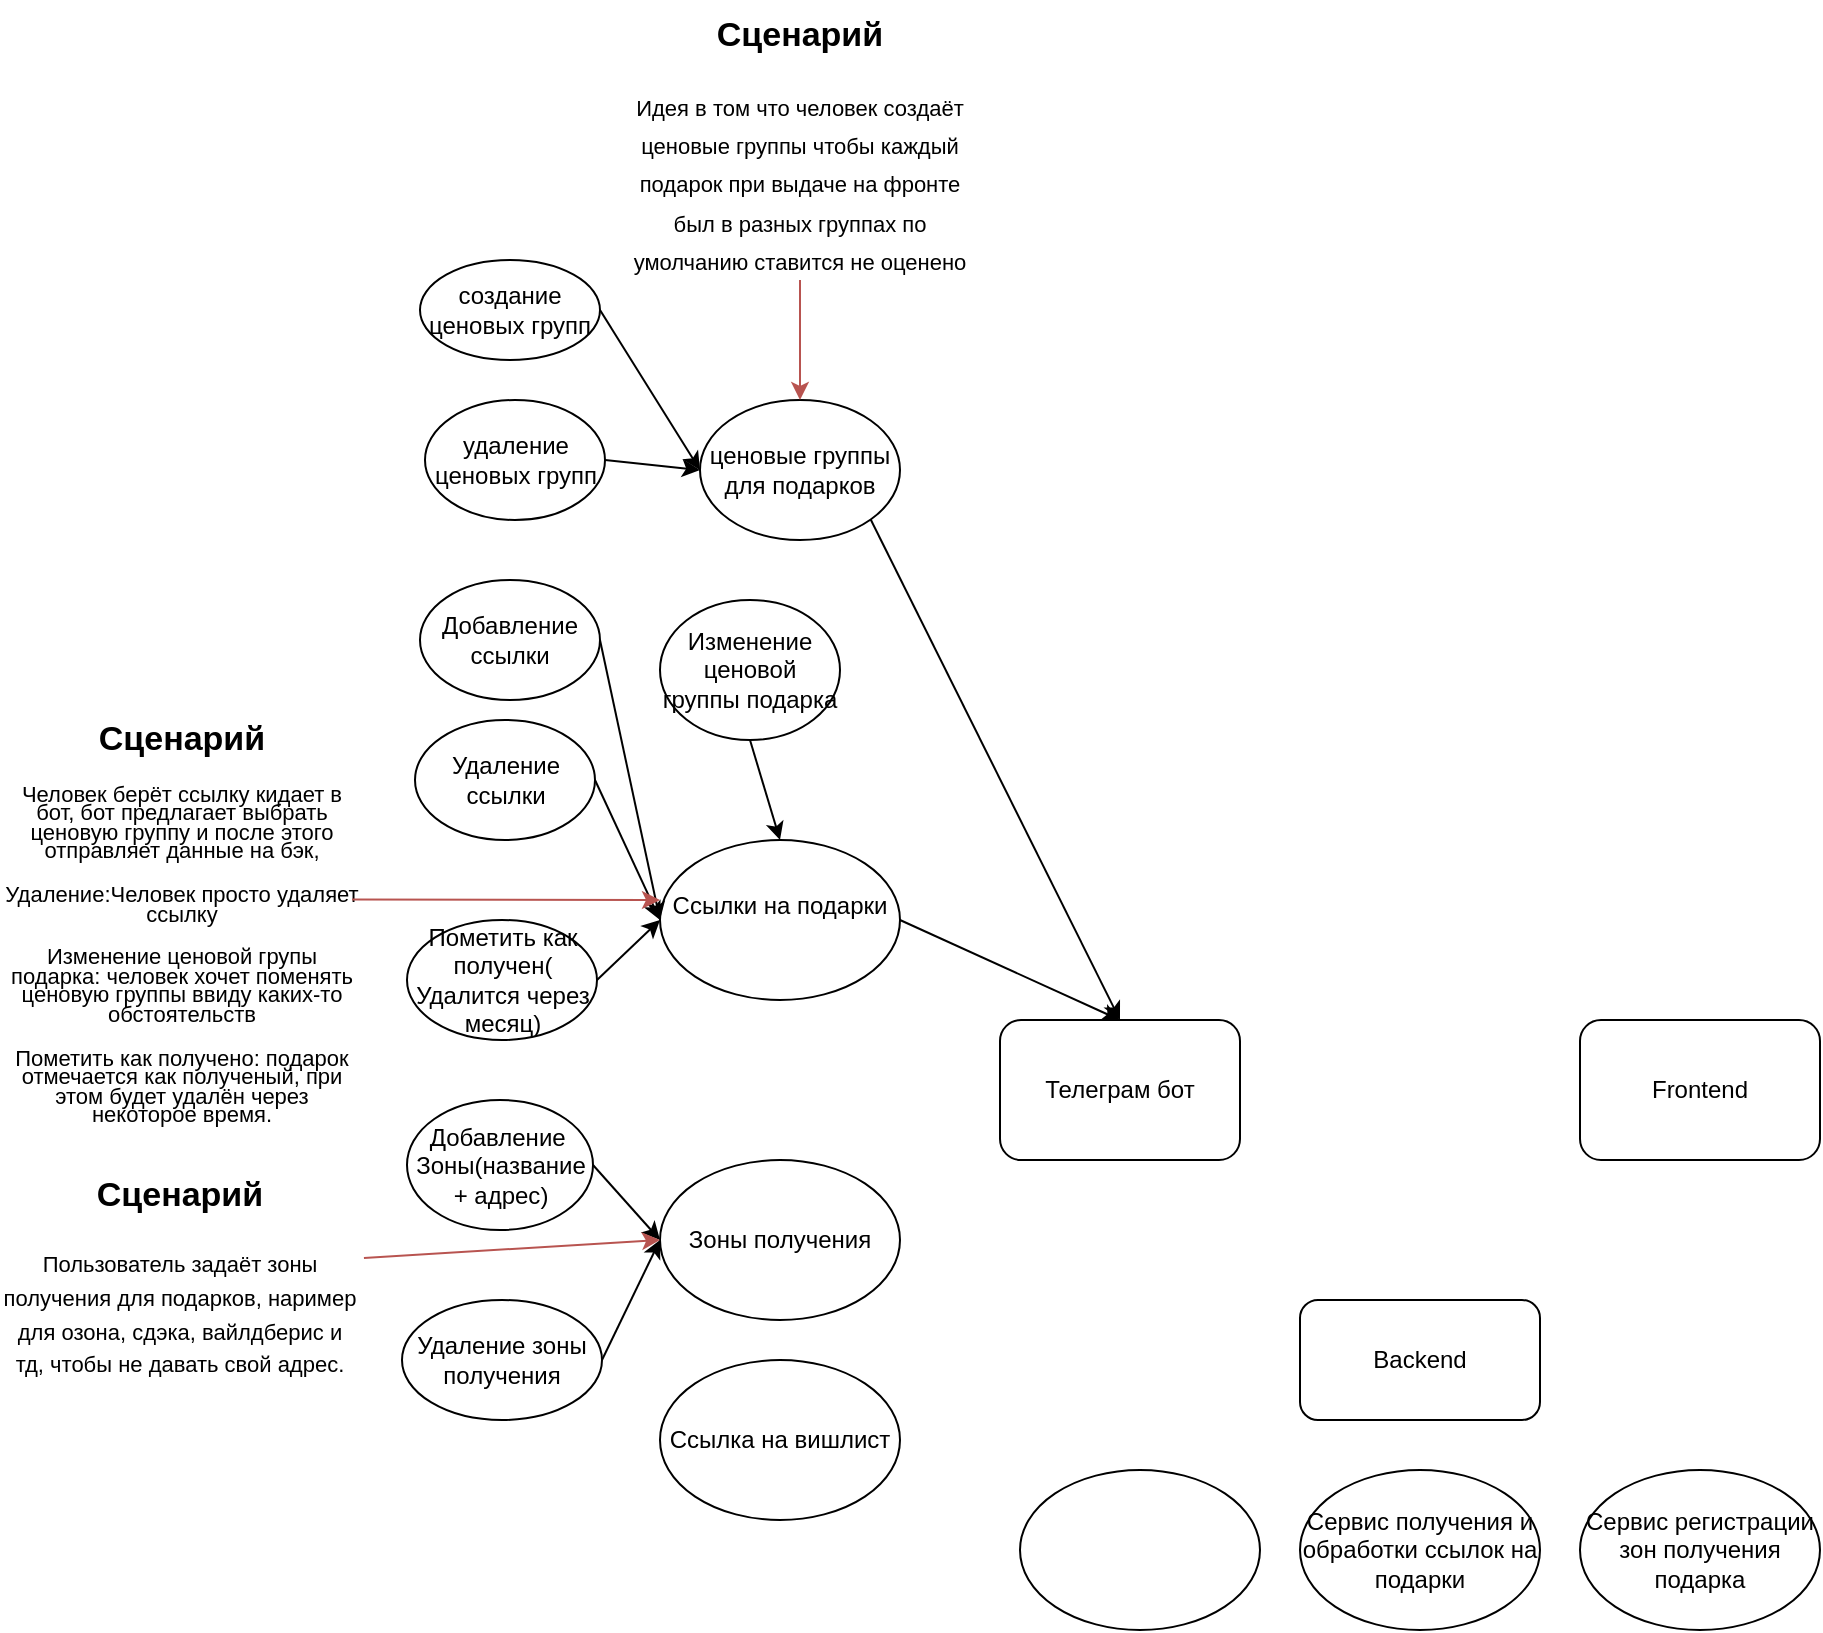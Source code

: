 <mxfile version="26.0.2">
  <diagram name="Страница — 1" id="mfvDr763qeioa90Kr1xu">
    <mxGraphModel dx="2261" dy="1915" grid="1" gridSize="10" guides="1" tooltips="1" connect="1" arrows="1" fold="1" page="1" pageScale="1" pageWidth="827" pageHeight="1169" math="0" shadow="0">
      <root>
        <mxCell id="0" />
        <mxCell id="1" parent="0" />
        <mxCell id="rx369w3odF3UMx7AQMP6-1" value="Телеграм бот" style="rounded=1;whiteSpace=wrap;html=1;" parent="1" vertex="1">
          <mxGeometry x="240" y="320" width="120" height="70" as="geometry" />
        </mxCell>
        <mxCell id="ZKF0X6sjYYtKGc7rI8EO-1" value="Frontend" style="rounded=1;whiteSpace=wrap;html=1;" vertex="1" parent="1">
          <mxGeometry x="530" y="320" width="120" height="70" as="geometry" />
        </mxCell>
        <mxCell id="ZKF0X6sjYYtKGc7rI8EO-2" value="Backend" style="rounded=1;whiteSpace=wrap;html=1;" vertex="1" parent="1">
          <mxGeometry x="390" y="460" width="120" height="60" as="geometry" />
        </mxCell>
        <mxCell id="ZKF0X6sjYYtKGc7rI8EO-4" value="Сервис получения и обработки ссылок на подарки" style="ellipse;whiteSpace=wrap;html=1;" vertex="1" parent="1">
          <mxGeometry x="390" y="545" width="120" height="80" as="geometry" />
        </mxCell>
        <mxCell id="ZKF0X6sjYYtKGc7rI8EO-5" value="Сервис регистрации зон получения подарка" style="ellipse;whiteSpace=wrap;html=1;" vertex="1" parent="1">
          <mxGeometry x="530" y="545" width="120" height="80" as="geometry" />
        </mxCell>
        <mxCell id="ZKF0X6sjYYtKGc7rI8EO-6" value="" style="ellipse;whiteSpace=wrap;html=1;" vertex="1" parent="1">
          <mxGeometry x="250" y="545" width="120" height="80" as="geometry" />
        </mxCell>
        <mxCell id="ZKF0X6sjYYtKGc7rI8EO-7" value="Ссылки на подарки&lt;div&gt;&lt;br&gt;&lt;/div&gt;" style="ellipse;whiteSpace=wrap;html=1;" vertex="1" parent="1">
          <mxGeometry x="70" y="230" width="120" height="80" as="geometry" />
        </mxCell>
        <mxCell id="ZKF0X6sjYYtKGc7rI8EO-8" value="Зоны получения" style="ellipse;whiteSpace=wrap;html=1;" vertex="1" parent="1">
          <mxGeometry x="70" y="390" width="120" height="80" as="geometry" />
        </mxCell>
        <mxCell id="ZKF0X6sjYYtKGc7rI8EO-9" value="Ссылка на вишлист" style="ellipse;whiteSpace=wrap;html=1;" vertex="1" parent="1">
          <mxGeometry x="70" y="490" width="120" height="80" as="geometry" />
        </mxCell>
        <mxCell id="ZKF0X6sjYYtKGc7rI8EO-10" value="Добавление ссылки" style="ellipse;whiteSpace=wrap;html=1;" vertex="1" parent="1">
          <mxGeometry x="-50" y="100" width="90" height="60" as="geometry" />
        </mxCell>
        <mxCell id="ZKF0X6sjYYtKGc7rI8EO-11" value="Удаление ссылки" style="ellipse;whiteSpace=wrap;html=1;" vertex="1" parent="1">
          <mxGeometry x="-52.5" y="170" width="90" height="60" as="geometry" />
        </mxCell>
        <mxCell id="ZKF0X6sjYYtKGc7rI8EO-12" value="Пометить как получен( Удалится через месяц)" style="ellipse;whiteSpace=wrap;html=1;" vertex="1" parent="1">
          <mxGeometry x="-56.5" y="270" width="95" height="60" as="geometry" />
        </mxCell>
        <mxCell id="ZKF0X6sjYYtKGc7rI8EO-13" value="Добавление&amp;nbsp; Зоны(название + адрес&lt;span style=&quot;background-color: transparent; color: light-dark(rgb(0, 0, 0), rgb(255, 255, 255));&quot;&gt;)&lt;/span&gt;" style="ellipse;whiteSpace=wrap;html=1;" vertex="1" parent="1">
          <mxGeometry x="-56.5" y="360" width="93" height="65" as="geometry" />
        </mxCell>
        <mxCell id="ZKF0X6sjYYtKGc7rI8EO-14" value="Удаление зоны получения" style="ellipse;whiteSpace=wrap;html=1;" vertex="1" parent="1">
          <mxGeometry x="-59" y="460" width="100" height="60" as="geometry" />
        </mxCell>
        <mxCell id="ZKF0X6sjYYtKGc7rI8EO-16" value="" style="endArrow=classic;html=1;rounded=0;exitX=1;exitY=0.5;exitDx=0;exitDy=0;" edge="1" parent="1" source="ZKF0X6sjYYtKGc7rI8EO-10">
          <mxGeometry width="50" height="50" relative="1" as="geometry">
            <mxPoint x="370" y="460" as="sourcePoint" />
            <mxPoint x="70" y="270" as="targetPoint" />
          </mxGeometry>
        </mxCell>
        <mxCell id="ZKF0X6sjYYtKGc7rI8EO-17" value="" style="endArrow=classic;html=1;rounded=0;exitX=1;exitY=0.5;exitDx=0;exitDy=0;entryX=0;entryY=0.5;entryDx=0;entryDy=0;" edge="1" parent="1" source="ZKF0X6sjYYtKGc7rI8EO-11" target="ZKF0X6sjYYtKGc7rI8EO-7">
          <mxGeometry width="50" height="50" relative="1" as="geometry">
            <mxPoint x="370" y="460" as="sourcePoint" />
            <mxPoint x="260" y="190" as="targetPoint" />
          </mxGeometry>
        </mxCell>
        <mxCell id="ZKF0X6sjYYtKGc7rI8EO-18" value="" style="endArrow=classic;html=1;rounded=0;exitX=1;exitY=0.5;exitDx=0;exitDy=0;entryX=0;entryY=0.5;entryDx=0;entryDy=0;" edge="1" parent="1" source="ZKF0X6sjYYtKGc7rI8EO-12" target="ZKF0X6sjYYtKGc7rI8EO-7">
          <mxGeometry width="50" height="50" relative="1" as="geometry">
            <mxPoint x="370" y="460" as="sourcePoint" />
            <mxPoint x="90" y="340" as="targetPoint" />
          </mxGeometry>
        </mxCell>
        <mxCell id="ZKF0X6sjYYtKGc7rI8EO-19" value="" style="endArrow=classic;html=1;rounded=0;exitX=1;exitY=0.5;exitDx=0;exitDy=0;entryX=0;entryY=0.5;entryDx=0;entryDy=0;" edge="1" parent="1" source="ZKF0X6sjYYtKGc7rI8EO-13" target="ZKF0X6sjYYtKGc7rI8EO-8">
          <mxGeometry width="50" height="50" relative="1" as="geometry">
            <mxPoint x="370" y="460" as="sourcePoint" />
            <mxPoint x="420" y="410" as="targetPoint" />
          </mxGeometry>
        </mxCell>
        <mxCell id="ZKF0X6sjYYtKGc7rI8EO-20" value="" style="endArrow=classic;html=1;rounded=0;exitX=1;exitY=0.5;exitDx=0;exitDy=0;entryX=0;entryY=0.5;entryDx=0;entryDy=0;" edge="1" parent="1" source="ZKF0X6sjYYtKGc7rI8EO-14" target="ZKF0X6sjYYtKGc7rI8EO-8">
          <mxGeometry width="50" height="50" relative="1" as="geometry">
            <mxPoint x="370" y="460" as="sourcePoint" />
            <mxPoint x="420" y="410" as="targetPoint" />
          </mxGeometry>
        </mxCell>
        <mxCell id="ZKF0X6sjYYtKGc7rI8EO-22" value="ценовые группы для подарков" style="ellipse;whiteSpace=wrap;html=1;" vertex="1" parent="1">
          <mxGeometry x="90" y="10" width="100" height="70" as="geometry" />
        </mxCell>
        <mxCell id="ZKF0X6sjYYtKGc7rI8EO-23" value="создание ценовых групп" style="ellipse;whiteSpace=wrap;html=1;" vertex="1" parent="1">
          <mxGeometry x="-50" y="-60" width="90" height="50" as="geometry" />
        </mxCell>
        <mxCell id="ZKF0X6sjYYtKGc7rI8EO-24" value="удаление ценовых групп" style="ellipse;whiteSpace=wrap;html=1;" vertex="1" parent="1">
          <mxGeometry x="-47.5" y="10" width="90" height="60" as="geometry" />
        </mxCell>
        <mxCell id="ZKF0X6sjYYtKGc7rI8EO-25" value="" style="endArrow=classic;html=1;rounded=0;exitX=1;exitY=0.5;exitDx=0;exitDy=0;entryX=0;entryY=0.5;entryDx=0;entryDy=0;" edge="1" parent="1" source="ZKF0X6sjYYtKGc7rI8EO-23" target="ZKF0X6sjYYtKGc7rI8EO-22">
          <mxGeometry width="50" height="50" relative="1" as="geometry">
            <mxPoint x="390" y="140" as="sourcePoint" />
            <mxPoint x="440" y="90" as="targetPoint" />
          </mxGeometry>
        </mxCell>
        <mxCell id="ZKF0X6sjYYtKGc7rI8EO-26" value="" style="endArrow=classic;html=1;rounded=0;exitX=1;exitY=0.5;exitDx=0;exitDy=0;entryX=0;entryY=0.5;entryDx=0;entryDy=0;" edge="1" parent="1" source="ZKF0X6sjYYtKGc7rI8EO-24" target="ZKF0X6sjYYtKGc7rI8EO-22">
          <mxGeometry width="50" height="50" relative="1" as="geometry">
            <mxPoint x="390" y="140" as="sourcePoint" />
            <mxPoint x="440" y="90" as="targetPoint" />
          </mxGeometry>
        </mxCell>
        <mxCell id="ZKF0X6sjYYtKGc7rI8EO-29" value="&lt;h1 style=&quot;margin-top: 0px; line-height: 70%;&quot;&gt;&lt;font style=&quot;font-size: 17px; line-height: 70%;&quot;&gt;Сценарий&lt;/font&gt;&lt;/h1&gt;&lt;h1 style=&quot;margin-top: 0px; line-height: 80%;&quot;&gt;&lt;span style=&quot;background-color: transparent; color: light-dark(rgb(0, 0, 0), rgb(255, 255, 255)); font-weight: normal;&quot;&gt;&lt;font style=&quot;font-size: 11px; line-height: 80%;&quot;&gt;Идея в том что человек создаёт ценовые группы чтобы каждый подарок при выдаче на фронте был в разных группах по умолчанию ставится не оценено&lt;/font&gt;&lt;/span&gt;&lt;/h1&gt;&lt;p style=&quot;&quot;&gt;&lt;br&gt;&lt;/p&gt;" style="text;html=1;whiteSpace=wrap;overflow=hidden;rounded=0;align=center;" vertex="1" parent="1">
          <mxGeometry x="50" y="-190" width="180" height="140" as="geometry" />
        </mxCell>
        <mxCell id="ZKF0X6sjYYtKGc7rI8EO-30" value="" style="endArrow=classic;html=1;rounded=0;exitX=0.5;exitY=1;exitDx=0;exitDy=0;entryX=0.5;entryY=0;entryDx=0;entryDy=0;fillColor=#f8cecc;strokeColor=#b85450;" edge="1" parent="1" source="ZKF0X6sjYYtKGc7rI8EO-29" target="ZKF0X6sjYYtKGc7rI8EO-22">
          <mxGeometry width="50" height="50" relative="1" as="geometry">
            <mxPoint x="390" y="70" as="sourcePoint" />
            <mxPoint x="440" y="20" as="targetPoint" />
          </mxGeometry>
        </mxCell>
        <mxCell id="ZKF0X6sjYYtKGc7rI8EO-31" value="" style="endArrow=classic;html=1;rounded=0;exitX=1;exitY=1;exitDx=0;exitDy=0;entryX=0.5;entryY=0;entryDx=0;entryDy=0;" edge="1" parent="1" source="ZKF0X6sjYYtKGc7rI8EO-22" target="rx369w3odF3UMx7AQMP6-1">
          <mxGeometry width="50" height="50" relative="1" as="geometry">
            <mxPoint x="390" y="330" as="sourcePoint" />
            <mxPoint x="440" y="280" as="targetPoint" />
          </mxGeometry>
        </mxCell>
        <mxCell id="ZKF0X6sjYYtKGc7rI8EO-32" value="" style="endArrow=classic;html=1;rounded=0;exitX=1;exitY=0.5;exitDx=0;exitDy=0;entryX=0.5;entryY=0;entryDx=0;entryDy=0;" edge="1" parent="1" source="ZKF0X6sjYYtKGc7rI8EO-7" target="rx369w3odF3UMx7AQMP6-1">
          <mxGeometry width="50" height="50" relative="1" as="geometry">
            <mxPoint x="390" y="330" as="sourcePoint" />
            <mxPoint x="440" y="280" as="targetPoint" />
          </mxGeometry>
        </mxCell>
        <mxCell id="ZKF0X6sjYYtKGc7rI8EO-34" value="&lt;h1 style=&quot;text-align: center; margin-top: 0px; line-height: 80%;&quot;&gt;&lt;font style=&quot;font-size: 17px; line-height: 80%;&quot;&gt;Сценарий&lt;/font&gt;&lt;/h1&gt;&lt;p style=&quot;text-align: center; line-height: 80%;&quot;&gt;&lt;span style=&quot;font-size: 11px; line-height: 80%;&quot;&gt;Человек берёт ссылку кидает в бот, бот предлагает выбрать ценовую группу и после этого отправляет данные на бэк,&lt;/span&gt;&lt;/p&gt;&lt;p style=&quot;text-align: center; line-height: 80%;&quot;&gt;&lt;span style=&quot;font-size: 11px; line-height: 80%;&quot;&gt;Удаление:Человек просто удаляет ссылку&lt;/span&gt;&lt;/p&gt;&lt;p style=&quot;text-align: center; line-height: 80%;&quot;&gt;&lt;span style=&quot;font-size: 11px; line-height: 80%;&quot;&gt;Изменение ценовой групы подарка: человек хочет поменять ценовую группы ввиду каких-то обстоятельств&lt;/span&gt;&lt;/p&gt;&lt;p style=&quot;text-align: center; line-height: 80%;&quot;&gt;&lt;span style=&quot;font-size: 11px; line-height: 80%;&quot;&gt;Пометить как получено: подарок отмечается как полученый, при этом будет удалён через некоторое время.&lt;/span&gt;&lt;/p&gt;&lt;p style=&quot;text-align: center;&quot;&gt;&lt;span style=&quot;font-size: 11px;&quot;&gt;&lt;br&gt;&lt;/span&gt;&lt;/p&gt;" style="text;html=1;whiteSpace=wrap;overflow=hidden;rounded=0;" vertex="1" parent="1">
          <mxGeometry x="-260" y="160" width="180" height="215" as="geometry" />
        </mxCell>
        <mxCell id="ZKF0X6sjYYtKGc7rI8EO-35" value="" style="endArrow=classic;html=1;rounded=0;exitX=0.978;exitY=0.464;exitDx=0;exitDy=0;exitPerimeter=0;fillColor=#f8cecc;strokeColor=#b85450;" edge="1" parent="1" source="ZKF0X6sjYYtKGc7rI8EO-34">
          <mxGeometry width="50" height="50" relative="1" as="geometry">
            <mxPoint x="390" y="330" as="sourcePoint" />
            <mxPoint x="70" y="260" as="targetPoint" />
          </mxGeometry>
        </mxCell>
        <mxCell id="ZKF0X6sjYYtKGc7rI8EO-36" value="Изменение ценовой группы подарка" style="ellipse;whiteSpace=wrap;html=1;" vertex="1" parent="1">
          <mxGeometry x="70" y="110" width="90" height="70" as="geometry" />
        </mxCell>
        <mxCell id="ZKF0X6sjYYtKGc7rI8EO-37" value="" style="endArrow=classic;html=1;rounded=0;exitX=0.5;exitY=1;exitDx=0;exitDy=0;entryX=0.5;entryY=0;entryDx=0;entryDy=0;" edge="1" parent="1" source="ZKF0X6sjYYtKGc7rI8EO-36" target="ZKF0X6sjYYtKGc7rI8EO-7">
          <mxGeometry width="50" height="50" relative="1" as="geometry">
            <mxPoint x="390" y="330" as="sourcePoint" />
            <mxPoint x="440" y="280" as="targetPoint" />
          </mxGeometry>
        </mxCell>
        <mxCell id="ZKF0X6sjYYtKGc7rI8EO-38" value="&lt;h1 style=&quot;margin-top: 0px; line-height: 70%;&quot;&gt;&lt;span style=&quot;background-color: transparent; color: light-dark(rgb(0, 0, 0), rgb(255, 255, 255)); font-size: 17px; line-height: 70%;&quot;&gt;Сценарий&lt;/span&gt;&lt;/h1&gt;&lt;h1 style=&quot;margin-top: 0px; line-height: 70%;&quot;&gt;&lt;span style=&quot;font-size: 11px; background-color: transparent; color: light-dark(rgb(0, 0, 0), rgb(255, 255, 255)); font-weight: normal; line-height: 70%;&quot;&gt;Пользователь задаёт зоны получения для подарков, наример для озона, сдэка, вайлдберис и тд, чтобы не давать свой адрес.&lt;/span&gt;&lt;/h1&gt;" style="text;html=1;whiteSpace=wrap;overflow=hidden;rounded=0;align=center;" vertex="1" parent="1">
          <mxGeometry x="-260" y="390" width="180" height="120" as="geometry" />
        </mxCell>
        <mxCell id="ZKF0X6sjYYtKGc7rI8EO-39" value="" style="endArrow=classic;html=1;rounded=0;exitX=1.011;exitY=0.408;exitDx=0;exitDy=0;exitPerimeter=0;entryX=0;entryY=0.5;entryDx=0;entryDy=0;fillColor=#f8cecc;strokeColor=#b85450;" edge="1" parent="1" source="ZKF0X6sjYYtKGc7rI8EO-38" target="ZKF0X6sjYYtKGc7rI8EO-8">
          <mxGeometry width="50" height="50" relative="1" as="geometry">
            <mxPoint x="390" y="600" as="sourcePoint" />
            <mxPoint x="440" y="550" as="targetPoint" />
          </mxGeometry>
        </mxCell>
      </root>
    </mxGraphModel>
  </diagram>
</mxfile>
